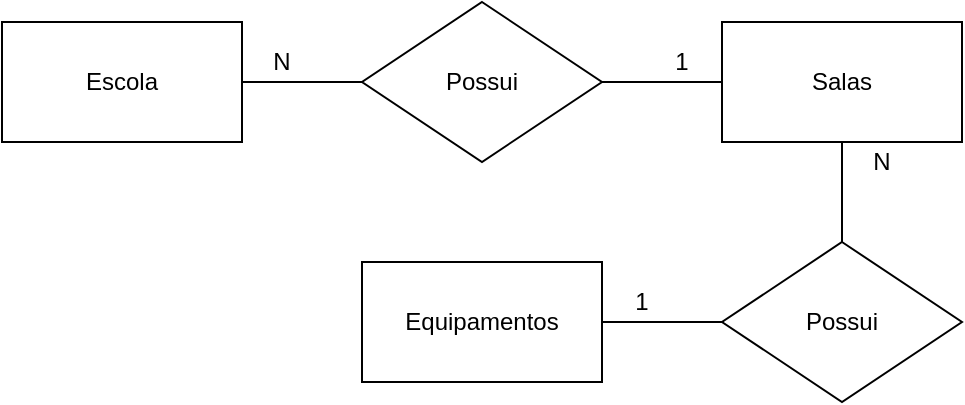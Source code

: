 <mxfile version="14.8.5" type="device" pages="2"><diagram id="6JeiXsc8RDt0resP4khS" name="Patrimonio_Conceitual"><mxGraphModel dx="973" dy="568" grid="1" gridSize="10" guides="1" tooltips="1" connect="1" arrows="1" fold="1" page="1" pageScale="1" pageWidth="600" pageHeight="300" math="0" shadow="0"><root><mxCell id="0"/><mxCell id="1" parent="0"/><mxCell id="er5Cj9oA1bVru9-n8q7S-1" value="Escola" style="rounded=0;whiteSpace=wrap;html=1;" vertex="1" parent="1"><mxGeometry x="40" y="50" width="120" height="60" as="geometry"/></mxCell><mxCell id="er5Cj9oA1bVru9-n8q7S-14" value="" style="edgeStyle=orthogonalEdgeStyle;rounded=0;orthogonalLoop=1;jettySize=auto;html=1;endArrow=none;endFill=0;" edge="1" parent="1" source="er5Cj9oA1bVru9-n8q7S-2" target="er5Cj9oA1bVru9-n8q7S-1"><mxGeometry relative="1" as="geometry"/></mxCell><mxCell id="er5Cj9oA1bVru9-n8q7S-2" value="Possui" style="rhombus;whiteSpace=wrap;html=1;" vertex="1" parent="1"><mxGeometry x="220" y="40" width="120" height="80" as="geometry"/></mxCell><mxCell id="er5Cj9oA1bVru9-n8q7S-15" value="" style="edgeStyle=orthogonalEdgeStyle;rounded=0;orthogonalLoop=1;jettySize=auto;html=1;endArrow=none;endFill=0;" edge="1" parent="1" source="er5Cj9oA1bVru9-n8q7S-4" target="er5Cj9oA1bVru9-n8q7S-2"><mxGeometry relative="1" as="geometry"/></mxCell><mxCell id="er5Cj9oA1bVru9-n8q7S-4" value="Salas" style="rounded=0;whiteSpace=wrap;html=1;" vertex="1" parent="1"><mxGeometry x="400" y="50" width="120" height="60" as="geometry"/></mxCell><mxCell id="er5Cj9oA1bVru9-n8q7S-16" value="" style="edgeStyle=orthogonalEdgeStyle;rounded=0;orthogonalLoop=1;jettySize=auto;html=1;endArrow=none;endFill=0;" edge="1" parent="1" source="er5Cj9oA1bVru9-n8q7S-6" target="er5Cj9oA1bVru9-n8q7S-4"><mxGeometry relative="1" as="geometry"/></mxCell><mxCell id="er5Cj9oA1bVru9-n8q7S-17" value="" style="edgeStyle=orthogonalEdgeStyle;rounded=0;orthogonalLoop=1;jettySize=auto;html=1;endArrow=none;endFill=0;" edge="1" parent="1" source="er5Cj9oA1bVru9-n8q7S-6" target="er5Cj9oA1bVru9-n8q7S-9"><mxGeometry relative="1" as="geometry"/></mxCell><mxCell id="er5Cj9oA1bVru9-n8q7S-6" value="Possui" style="rhombus;whiteSpace=wrap;html=1;" vertex="1" parent="1"><mxGeometry x="400" y="160" width="120" height="80" as="geometry"/></mxCell><mxCell id="er5Cj9oA1bVru9-n8q7S-9" value="Equipamentos" style="rounded=0;whiteSpace=wrap;html=1;" vertex="1" parent="1"><mxGeometry x="220" y="170" width="120" height="60" as="geometry"/></mxCell><mxCell id="dzOZgdTasfJ51-BqJW_T-5" value="N" style="text;html=1;strokeColor=none;fillColor=none;align=center;verticalAlign=middle;whiteSpace=wrap;rounded=0;" vertex="1" parent="1"><mxGeometry x="160" y="60" width="40" height="20" as="geometry"/></mxCell><mxCell id="dzOZgdTasfJ51-BqJW_T-6" value="1" style="text;html=1;strokeColor=none;fillColor=none;align=center;verticalAlign=middle;whiteSpace=wrap;rounded=0;" vertex="1" parent="1"><mxGeometry x="360" y="60" width="40" height="20" as="geometry"/></mxCell><mxCell id="dzOZgdTasfJ51-BqJW_T-7" value="1" style="text;html=1;strokeColor=none;fillColor=none;align=center;verticalAlign=middle;whiteSpace=wrap;rounded=0;" vertex="1" parent="1"><mxGeometry x="340" y="180" width="40" height="20" as="geometry"/></mxCell><mxCell id="dzOZgdTasfJ51-BqJW_T-8" value="N" style="text;html=1;strokeColor=none;fillColor=none;align=center;verticalAlign=middle;whiteSpace=wrap;rounded=0;" vertex="1" parent="1"><mxGeometry x="460" y="110" width="40" height="20" as="geometry"/></mxCell></root></mxGraphModel></diagram><diagram id="kGRnCxiXPoCi37jOQubs" name="Patrimonio_Logico"><mxGraphModel dx="570" dy="333" grid="1" gridSize="10" guides="1" tooltips="1" connect="1" arrows="1" fold="1" page="1" pageScale="1" pageWidth="800" pageHeight="300" math="0" shadow="0"><root><mxCell id="uHreXGj4KRPKKjJaTcAn-0"/><mxCell id="uHreXGj4KRPKKjJaTcAn-1" parent="uHreXGj4KRPKKjJaTcAn-0"/><mxCell id="uHreXGj4KRPKKjJaTcAn-2" value="Escola" style="shape=table;startSize=30;container=1;collapsible=1;childLayout=tableLayout;fixedRows=1;rowLines=0;fontStyle=1;align=center;resizeLast=1;" vertex="1" parent="uHreXGj4KRPKKjJaTcAn-1"><mxGeometry x="60" y="55" width="180" height="100" as="geometry"/></mxCell><mxCell id="uHreXGj4KRPKKjJaTcAn-3" value="" style="shape=partialRectangle;collapsible=0;dropTarget=0;pointerEvents=0;fillColor=none;top=0;left=0;bottom=1;right=0;points=[[0,0.5],[1,0.5]];portConstraint=eastwest;" vertex="1" parent="uHreXGj4KRPKKjJaTcAn-2"><mxGeometry y="30" width="180" height="30" as="geometry"/></mxCell><mxCell id="uHreXGj4KRPKKjJaTcAn-4" value="PK" style="shape=partialRectangle;connectable=0;fillColor=none;top=0;left=0;bottom=0;right=0;fontStyle=1;overflow=hidden;" vertex="1" parent="uHreXGj4KRPKKjJaTcAn-3"><mxGeometry width="30" height="30" as="geometry"/></mxCell><mxCell id="uHreXGj4KRPKKjJaTcAn-5" value="IdEscola" style="shape=partialRectangle;connectable=0;fillColor=none;top=0;left=0;bottom=0;right=0;align=left;spacingLeft=6;fontStyle=5;overflow=hidden;" vertex="1" parent="uHreXGj4KRPKKjJaTcAn-3"><mxGeometry x="30" width="150" height="30" as="geometry"/></mxCell><mxCell id="uHreXGj4KRPKKjJaTcAn-6" value="" style="shape=partialRectangle;collapsible=0;dropTarget=0;pointerEvents=0;fillColor=none;top=0;left=0;bottom=0;right=0;points=[[0,0.5],[1,0.5]];portConstraint=eastwest;" vertex="1" parent="uHreXGj4KRPKKjJaTcAn-2"><mxGeometry y="60" width="180" height="30" as="geometry"/></mxCell><mxCell id="uHreXGj4KRPKKjJaTcAn-7" value="" style="shape=partialRectangle;connectable=0;fillColor=none;top=0;left=0;bottom=0;right=0;editable=1;overflow=hidden;" vertex="1" parent="uHreXGj4KRPKKjJaTcAn-6"><mxGeometry width="30" height="30" as="geometry"/></mxCell><mxCell id="uHreXGj4KRPKKjJaTcAn-8" value="nomeEscola" style="shape=partialRectangle;connectable=0;fillColor=none;top=0;left=0;bottom=0;right=0;align=left;spacingLeft=6;overflow=hidden;" vertex="1" parent="uHreXGj4KRPKKjJaTcAn-6"><mxGeometry x="30" width="150" height="30" as="geometry"/></mxCell><mxCell id="uHreXGj4KRPKKjJaTcAn-15" value="Sala" style="shape=table;startSize=30;container=1;collapsible=1;childLayout=tableLayout;fixedRows=1;rowLines=0;fontStyle=1;align=center;resizeLast=1;" vertex="1" parent="uHreXGj4KRPKKjJaTcAn-1"><mxGeometry x="310" y="55" width="180" height="190" as="geometry"/></mxCell><mxCell id="uHreXGj4KRPKKjJaTcAn-16" value="" style="shape=partialRectangle;collapsible=0;dropTarget=0;pointerEvents=0;fillColor=none;top=0;left=0;bottom=0;right=0;points=[[0,0.5],[1,0.5]];portConstraint=eastwest;" vertex="1" parent="uHreXGj4KRPKKjJaTcAn-15"><mxGeometry y="30" width="180" height="30" as="geometry"/></mxCell><mxCell id="uHreXGj4KRPKKjJaTcAn-17" value="PK " style="shape=partialRectangle;connectable=0;fillColor=none;top=0;left=0;bottom=0;right=0;fontStyle=1;overflow=hidden;" vertex="1" parent="uHreXGj4KRPKKjJaTcAn-16"><mxGeometry width="60" height="30" as="geometry"/></mxCell><mxCell id="uHreXGj4KRPKKjJaTcAn-18" value="idSala" style="shape=partialRectangle;connectable=0;fillColor=none;top=0;left=0;bottom=0;right=0;align=left;spacingLeft=6;fontStyle=5;overflow=hidden;" vertex="1" parent="uHreXGj4KRPKKjJaTcAn-16"><mxGeometry x="60" width="120" height="30" as="geometry"/></mxCell><mxCell id="uHreXGj4KRPKKjJaTcAn-19" value="" style="shape=partialRectangle;collapsible=0;dropTarget=0;pointerEvents=0;fillColor=none;top=0;left=0;bottom=1;right=0;points=[[0,0.5],[1,0.5]];portConstraint=eastwest;" vertex="1" parent="uHreXGj4KRPKKjJaTcAn-15"><mxGeometry y="60" width="180" height="30" as="geometry"/></mxCell><mxCell id="uHreXGj4KRPKKjJaTcAn-20" value="FK" style="shape=partialRectangle;connectable=0;fillColor=none;top=0;left=0;bottom=0;right=0;fontStyle=1;overflow=hidden;" vertex="1" parent="uHreXGj4KRPKKjJaTcAn-19"><mxGeometry width="60" height="30" as="geometry"/></mxCell><mxCell id="uHreXGj4KRPKKjJaTcAn-21" value="idEscola" style="shape=partialRectangle;connectable=0;fillColor=none;top=0;left=0;bottom=0;right=0;align=left;spacingLeft=6;fontStyle=5;overflow=hidden;" vertex="1" parent="uHreXGj4KRPKKjJaTcAn-19"><mxGeometry x="60" width="120" height="30" as="geometry"/></mxCell><mxCell id="uHreXGj4KRPKKjJaTcAn-22" value="" style="shape=partialRectangle;collapsible=0;dropTarget=0;pointerEvents=0;fillColor=none;top=0;left=0;bottom=0;right=0;points=[[0,0.5],[1,0.5]];portConstraint=eastwest;" vertex="1" parent="uHreXGj4KRPKKjJaTcAn-15"><mxGeometry y="90" width="180" height="30" as="geometry"/></mxCell><mxCell id="uHreXGj4KRPKKjJaTcAn-23" value="" style="shape=partialRectangle;connectable=0;fillColor=none;top=0;left=0;bottom=0;right=0;editable=1;overflow=hidden;" vertex="1" parent="uHreXGj4KRPKKjJaTcAn-22"><mxGeometry width="60" height="30" as="geometry"/></mxCell><mxCell id="uHreXGj4KRPKKjJaTcAn-24" value="Andar" style="shape=partialRectangle;connectable=0;fillColor=none;top=0;left=0;bottom=0;right=0;align=left;spacingLeft=6;overflow=hidden;" vertex="1" parent="uHreXGj4KRPKKjJaTcAn-22"><mxGeometry x="60" width="120" height="30" as="geometry"/></mxCell><mxCell id="uHreXGj4KRPKKjJaTcAn-25" value="" style="shape=partialRectangle;collapsible=0;dropTarget=0;pointerEvents=0;fillColor=none;top=0;left=0;bottom=0;right=0;points=[[0,0.5],[1,0.5]];portConstraint=eastwest;" vertex="1" parent="uHreXGj4KRPKKjJaTcAn-15"><mxGeometry y="120" width="180" height="30" as="geometry"/></mxCell><mxCell id="uHreXGj4KRPKKjJaTcAn-26" value="" style="shape=partialRectangle;connectable=0;fillColor=none;top=0;left=0;bottom=0;right=0;editable=1;overflow=hidden;" vertex="1" parent="uHreXGj4KRPKKjJaTcAn-25"><mxGeometry width="60" height="30" as="geometry"/></mxCell><mxCell id="uHreXGj4KRPKKjJaTcAn-27" value="Nome" style="shape=partialRectangle;connectable=0;fillColor=none;top=0;left=0;bottom=0;right=0;align=left;spacingLeft=6;overflow=hidden;" vertex="1" parent="uHreXGj4KRPKKjJaTcAn-25"><mxGeometry x="60" width="120" height="30" as="geometry"/></mxCell><mxCell id="Uy9uNL7se8kApnIBZVwE-1" value="" style="shape=partialRectangle;collapsible=0;dropTarget=0;pointerEvents=0;fillColor=none;top=0;left=0;bottom=0;right=0;points=[[0,0.5],[1,0.5]];portConstraint=eastwest;" vertex="1" parent="uHreXGj4KRPKKjJaTcAn-15"><mxGeometry y="150" width="180" height="30" as="geometry"/></mxCell><mxCell id="Uy9uNL7se8kApnIBZVwE-2" value="" style="shape=partialRectangle;connectable=0;fillColor=none;top=0;left=0;bottom=0;right=0;editable=1;overflow=hidden;" vertex="1" parent="Uy9uNL7se8kApnIBZVwE-1"><mxGeometry width="60" height="30" as="geometry"/></mxCell><mxCell id="Uy9uNL7se8kApnIBZVwE-3" value="Metragem" style="shape=partialRectangle;connectable=0;fillColor=none;top=0;left=0;bottom=0;right=0;align=left;spacingLeft=6;overflow=hidden;" vertex="1" parent="Uy9uNL7se8kApnIBZVwE-1"><mxGeometry x="60" width="120" height="30" as="geometry"/></mxCell><mxCell id="Uy9uNL7se8kApnIBZVwE-4" value="Equipamentos" style="shape=table;startSize=30;container=1;collapsible=1;childLayout=tableLayout;fixedRows=1;rowLines=0;fontStyle=1;align=center;resizeLast=1;" vertex="1" parent="uHreXGj4KRPKKjJaTcAn-1"><mxGeometry x="560" y="55" width="180" height="280" as="geometry"/></mxCell><mxCell id="Uy9uNL7se8kApnIBZVwE-5" value="" style="shape=partialRectangle;collapsible=0;dropTarget=0;pointerEvents=0;fillColor=none;top=0;left=0;bottom=0;right=0;points=[[0,0.5],[1,0.5]];portConstraint=eastwest;" vertex="1" parent="Uy9uNL7se8kApnIBZVwE-4"><mxGeometry y="30" width="180" height="30" as="geometry"/></mxCell><mxCell id="Uy9uNL7se8kApnIBZVwE-6" value="PK" style="shape=partialRectangle;connectable=0;fillColor=none;top=0;left=0;bottom=0;right=0;fontStyle=1;overflow=hidden;" vertex="1" parent="Uy9uNL7se8kApnIBZVwE-5"><mxGeometry width="60" height="30" as="geometry"/></mxCell><mxCell id="Uy9uNL7se8kApnIBZVwE-7" value="idEquipamento" style="shape=partialRectangle;connectable=0;fillColor=none;top=0;left=0;bottom=0;right=0;align=left;spacingLeft=6;fontStyle=5;overflow=hidden;" vertex="1" parent="Uy9uNL7se8kApnIBZVwE-5"><mxGeometry x="60" width="120" height="30" as="geometry"/></mxCell><mxCell id="Uy9uNL7se8kApnIBZVwE-8" value="" style="shape=partialRectangle;collapsible=0;dropTarget=0;pointerEvents=0;fillColor=none;top=0;left=0;bottom=1;right=0;points=[[0,0.5],[1,0.5]];portConstraint=eastwest;" vertex="1" parent="Uy9uNL7se8kApnIBZVwE-4"><mxGeometry y="60" width="180" height="30" as="geometry"/></mxCell><mxCell id="Uy9uNL7se8kApnIBZVwE-9" value="FK" style="shape=partialRectangle;connectable=0;fillColor=none;top=0;left=0;bottom=0;right=0;fontStyle=1;overflow=hidden;" vertex="1" parent="Uy9uNL7se8kApnIBZVwE-8"><mxGeometry width="60" height="30" as="geometry"/></mxCell><mxCell id="Uy9uNL7se8kApnIBZVwE-10" value="idSala" style="shape=partialRectangle;connectable=0;fillColor=none;top=0;left=0;bottom=0;right=0;align=left;spacingLeft=6;fontStyle=5;overflow=hidden;" vertex="1" parent="Uy9uNL7se8kApnIBZVwE-8"><mxGeometry x="60" width="120" height="30" as="geometry"/></mxCell><mxCell id="Uy9uNL7se8kApnIBZVwE-11" value="" style="shape=partialRectangle;collapsible=0;dropTarget=0;pointerEvents=0;fillColor=none;top=0;left=0;bottom=0;right=0;points=[[0,0.5],[1,0.5]];portConstraint=eastwest;" vertex="1" parent="Uy9uNL7se8kApnIBZVwE-4"><mxGeometry y="90" width="180" height="30" as="geometry"/></mxCell><mxCell id="Uy9uNL7se8kApnIBZVwE-12" value="" style="shape=partialRectangle;connectable=0;fillColor=none;top=0;left=0;bottom=0;right=0;editable=1;overflow=hidden;" vertex="1" parent="Uy9uNL7se8kApnIBZVwE-11"><mxGeometry width="60" height="30" as="geometry"/></mxCell><mxCell id="Uy9uNL7se8kApnIBZVwE-13" value="marca" style="shape=partialRectangle;connectable=0;fillColor=none;top=0;left=0;bottom=0;right=0;align=left;spacingLeft=6;overflow=hidden;" vertex="1" parent="Uy9uNL7se8kApnIBZVwE-11"><mxGeometry x="60" width="120" height="30" as="geometry"/></mxCell><mxCell id="Uy9uNL7se8kApnIBZVwE-14" value="" style="shape=partialRectangle;collapsible=0;dropTarget=0;pointerEvents=0;fillColor=none;top=0;left=0;bottom=0;right=0;points=[[0,0.5],[1,0.5]];portConstraint=eastwest;" vertex="1" parent="Uy9uNL7se8kApnIBZVwE-4"><mxGeometry y="120" width="180" height="30" as="geometry"/></mxCell><mxCell id="Uy9uNL7se8kApnIBZVwE-15" value="" style="shape=partialRectangle;connectable=0;fillColor=none;top=0;left=0;bottom=0;right=0;editable=1;overflow=hidden;" vertex="1" parent="Uy9uNL7se8kApnIBZVwE-14"><mxGeometry width="60" height="30" as="geometry"/></mxCell><mxCell id="Uy9uNL7se8kApnIBZVwE-16" value="tipo" style="shape=partialRectangle;connectable=0;fillColor=none;top=0;left=0;bottom=0;right=0;align=left;spacingLeft=6;overflow=hidden;" vertex="1" parent="Uy9uNL7se8kApnIBZVwE-14"><mxGeometry x="60" width="120" height="30" as="geometry"/></mxCell><mxCell id="ELhCcTrre5DbVr0jgvVs-2" value="" style="shape=partialRectangle;collapsible=0;dropTarget=0;pointerEvents=0;fillColor=none;top=0;left=0;bottom=0;right=0;points=[[0,0.5],[1,0.5]];portConstraint=eastwest;" vertex="1" parent="Uy9uNL7se8kApnIBZVwE-4"><mxGeometry y="150" width="180" height="30" as="geometry"/></mxCell><mxCell id="ELhCcTrre5DbVr0jgvVs-3" value="" style="shape=partialRectangle;connectable=0;fillColor=none;top=0;left=0;bottom=0;right=0;editable=1;overflow=hidden;" vertex="1" parent="ELhCcTrre5DbVr0jgvVs-2"><mxGeometry width="60" height="30" as="geometry"/></mxCell><mxCell id="ELhCcTrre5DbVr0jgvVs-4" value="numeroDeSerie" style="shape=partialRectangle;connectable=0;fillColor=none;top=0;left=0;bottom=0;right=0;align=left;spacingLeft=6;overflow=hidden;" vertex="1" parent="ELhCcTrre5DbVr0jgvVs-2"><mxGeometry x="60" width="120" height="30" as="geometry"/></mxCell><mxCell id="ELhCcTrre5DbVr0jgvVs-5" value="" style="shape=partialRectangle;collapsible=0;dropTarget=0;pointerEvents=0;fillColor=none;top=0;left=0;bottom=0;right=0;points=[[0,0.5],[1,0.5]];portConstraint=eastwest;" vertex="1" parent="Uy9uNL7se8kApnIBZVwE-4"><mxGeometry y="180" width="180" height="30" as="geometry"/></mxCell><mxCell id="ELhCcTrre5DbVr0jgvVs-6" value="" style="shape=partialRectangle;connectable=0;fillColor=none;top=0;left=0;bottom=0;right=0;editable=1;overflow=hidden;" vertex="1" parent="ELhCcTrre5DbVr0jgvVs-5"><mxGeometry width="60" height="30" as="geometry"/></mxCell><mxCell id="ELhCcTrre5DbVr0jgvVs-7" value="descricao" style="shape=partialRectangle;connectable=0;fillColor=none;top=0;left=0;bottom=0;right=0;align=left;spacingLeft=6;overflow=hidden;" vertex="1" parent="ELhCcTrre5DbVr0jgvVs-5"><mxGeometry x="60" width="120" height="30" as="geometry"/></mxCell><mxCell id="ELhCcTrre5DbVr0jgvVs-8" value="" style="shape=partialRectangle;collapsible=0;dropTarget=0;pointerEvents=0;fillColor=none;top=0;left=0;bottom=0;right=0;points=[[0,0.5],[1,0.5]];portConstraint=eastwest;" vertex="1" parent="Uy9uNL7se8kApnIBZVwE-4"><mxGeometry y="210" width="180" height="30" as="geometry"/></mxCell><mxCell id="ELhCcTrre5DbVr0jgvVs-9" value="" style="shape=partialRectangle;connectable=0;fillColor=none;top=0;left=0;bottom=0;right=0;editable=1;overflow=hidden;" vertex="1" parent="ELhCcTrre5DbVr0jgvVs-8"><mxGeometry width="60" height="30" as="geometry"/></mxCell><mxCell id="ELhCcTrre5DbVr0jgvVs-10" value="numeroPatrimonio" style="shape=partialRectangle;connectable=0;fillColor=none;top=0;left=0;bottom=0;right=0;align=left;spacingLeft=6;overflow=hidden;" vertex="1" parent="ELhCcTrre5DbVr0jgvVs-8"><mxGeometry x="60" width="120" height="30" as="geometry"/></mxCell><mxCell id="ELhCcTrre5DbVr0jgvVs-11" value="" style="shape=partialRectangle;collapsible=0;dropTarget=0;pointerEvents=0;fillColor=none;top=0;left=0;bottom=0;right=0;points=[[0,0.5],[1,0.5]];portConstraint=eastwest;" vertex="1" parent="Uy9uNL7se8kApnIBZVwE-4"><mxGeometry y="240" width="180" height="30" as="geometry"/></mxCell><mxCell id="ELhCcTrre5DbVr0jgvVs-12" value="" style="shape=partialRectangle;connectable=0;fillColor=none;top=0;left=0;bottom=0;right=0;editable=1;overflow=hidden;" vertex="1" parent="ELhCcTrre5DbVr0jgvVs-11"><mxGeometry width="60" height="30" as="geometry"/></mxCell><mxCell id="ELhCcTrre5DbVr0jgvVs-13" value="Ativo/Inativo" style="shape=partialRectangle;connectable=0;fillColor=none;top=0;left=0;bottom=0;right=0;align=left;spacingLeft=6;overflow=hidden;" vertex="1" parent="ELhCcTrre5DbVr0jgvVs-11"><mxGeometry x="60" width="120" height="30" as="geometry"/></mxCell><mxCell id="TIBCE_-bMyvcXTwgIxiT-0" value="" style="edgeStyle=entityRelationEdgeStyle;fontSize=12;html=1;endArrow=ERoneToMany;exitX=1;exitY=0.5;exitDx=0;exitDy=0;" edge="1" parent="uHreXGj4KRPKKjJaTcAn-1" source="uHreXGj4KRPKKjJaTcAn-3" target="uHreXGj4KRPKKjJaTcAn-19"><mxGeometry width="100" height="100" relative="1" as="geometry"><mxPoint x="430" y="225" as="sourcePoint"/><mxPoint x="530" y="125" as="targetPoint"/></mxGeometry></mxCell><mxCell id="ELhCcTrre5DbVr0jgvVs-1" value="" style="edgeStyle=entityRelationEdgeStyle;fontSize=12;html=1;endArrow=ERoneToMany;exitX=1;exitY=0.5;exitDx=0;exitDy=0;entryX=0;entryY=0.5;entryDx=0;entryDy=0;" edge="1" parent="uHreXGj4KRPKKjJaTcAn-1" source="uHreXGj4KRPKKjJaTcAn-16" target="Uy9uNL7se8kApnIBZVwE-8"><mxGeometry width="100" height="100" relative="1" as="geometry"><mxPoint x="560" y="225" as="sourcePoint"/><mxPoint x="660" y="125" as="targetPoint"/></mxGeometry></mxCell></root></mxGraphModel></diagram></mxfile>
